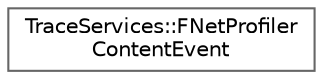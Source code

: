 digraph "Graphical Class Hierarchy"
{
 // INTERACTIVE_SVG=YES
 // LATEX_PDF_SIZE
  bgcolor="transparent";
  edge [fontname=Helvetica,fontsize=10,labelfontname=Helvetica,labelfontsize=10];
  node [fontname=Helvetica,fontsize=10,shape=box,height=0.2,width=0.4];
  rankdir="LR";
  Node0 [id="Node000000",label="TraceServices::FNetProfiler\lContentEvent",height=0.2,width=0.4,color="grey40", fillcolor="white", style="filled",URL="$d5/d9a/structTraceServices_1_1FNetProfilerContentEvent.html",tooltip=" "];
}
